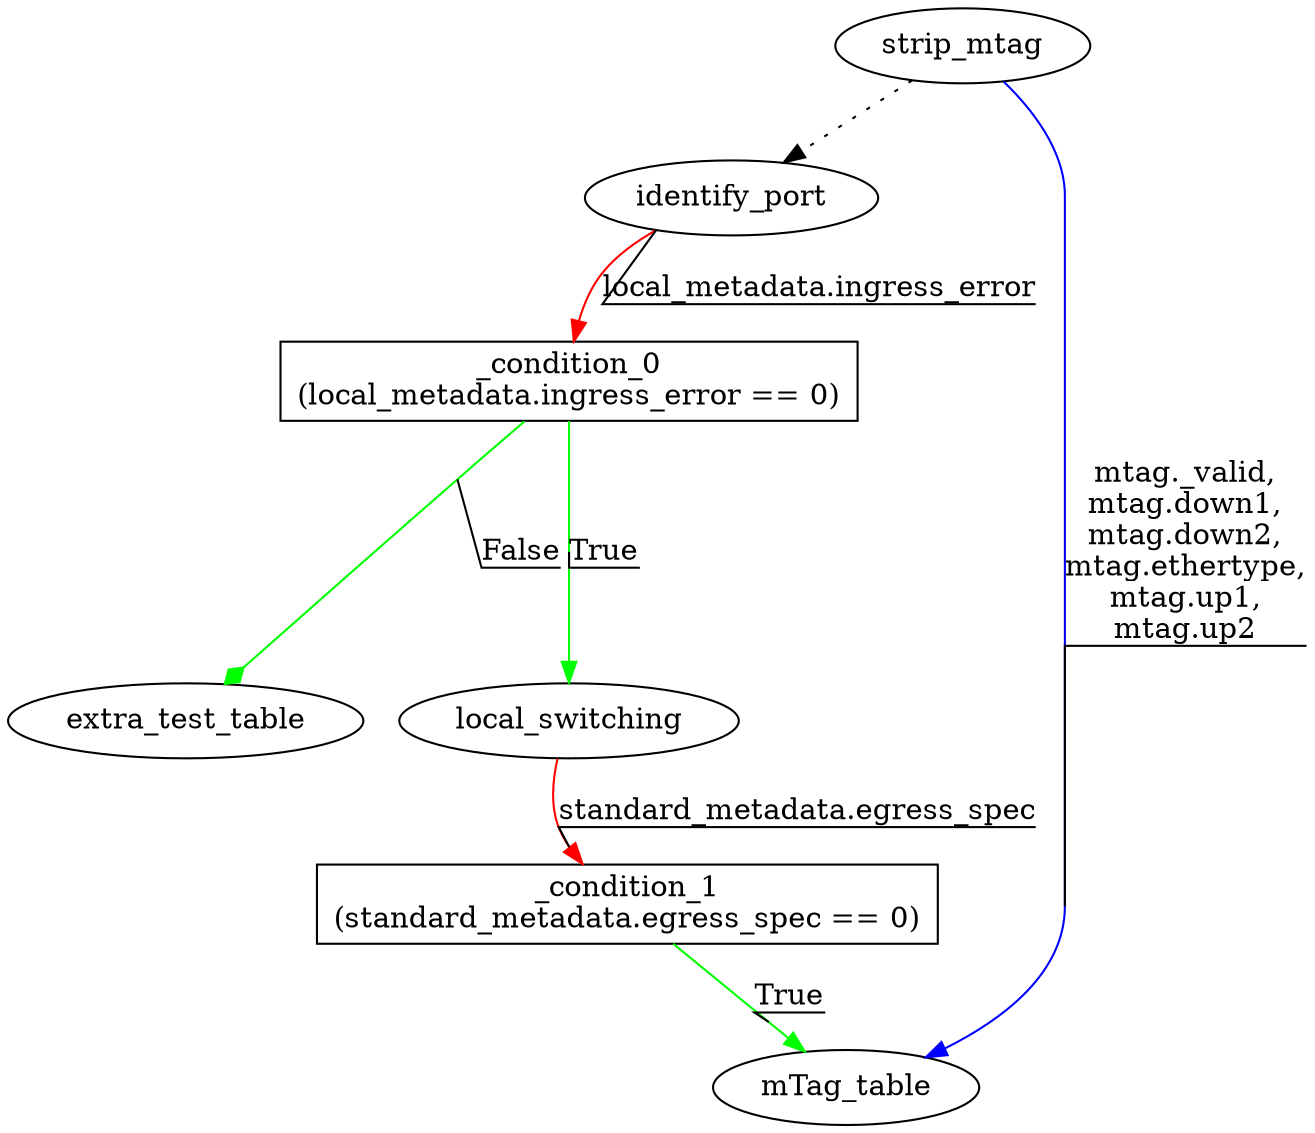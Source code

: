 digraph ingress {
_condition_0 [ shape=box label="_condition_0\n(local_metadata.ingress_error == 0)"];
_condition_1 [ shape=box label="_condition_1\n(standard_metadata.egress_spec == 0)"];
extra_test_table [ label="extra_test_table"];
identify_port [ label="identify_port"];
local_switching [ label="local_switching"];
mTag_table [ label="mTag_table"];
strip_mtag [ label="strip_mtag"];
_condition_0 -> extra_test_table [color=green label="False" decorate=true  arrowhead = diamond];
_condition_0 -> local_switching [color=green label="True" decorate=true ];
_condition_1 -> mTag_table [color=green label="True" decorate=true ];
identify_port -> _condition_0 [color=red label="local_metadata.ingress_error" decorate=true ];
local_switching -> _condition_1 [color=red label="standard_metadata.egress_spec" decorate=true ];
strip_mtag -> identify_port [style=dotted ];
strip_mtag -> mTag_table [color=blue label="mtag._valid,
mtag.down1,
mtag.down2,
mtag.ethertype,
mtag.up1,
mtag.up2" decorate=true ];
}
